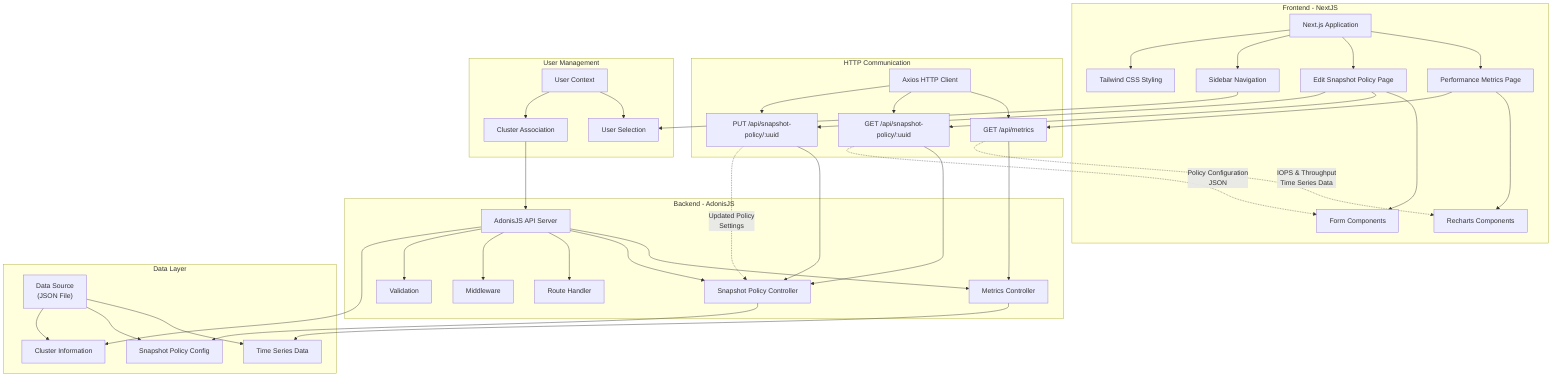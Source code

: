 graph TB
      subgraph "Frontend - NextJS"
          A[Next.js Application]
          A1[Performance Metrics Page]
          A2[Edit Snapshot Policy Page]
          A3[Sidebar Navigation]
          A4[Recharts Components]
          A5[Form Components]
          A6[Tailwind CSS Styling]

          A --> A1
          A --> A2
          A --> A3
          A1 --> A4
          A2 --> A5
          A --> A6
      end

      subgraph "HTTP Communication"
          B[Axios HTTP Client]
          B1[GET /api/metrics]
          B2[GET /api/snapshot-policy/:uuid]
          B3[PUT /api/snapshot-policy/:uuid]

          B --> B1
          B --> B2
          B --> B3
      end

      subgraph "Backend - AdonisJS"
          C[AdonisJS API Server]
          C1[Metrics Controller]
          C2[Snapshot Policy Controller]
          C3[Route Handler]
          C4[Middleware]
          C5[Validation]

          C --> C1
          C --> C2
          C --> C3
          C --> C4
          C --> C5
      end

      subgraph "Data Layer"
          D[Data Source<br/>#40;JSON File#41;]
          D1[Time Series Data]
          D2[Snapshot Policy Config]
          D3[Cluster Information]

          D --> D1
          D --> D2
          D --> D3

          
      end

      subgraph "User Management"
          F[User Context]
          F1[User Selection]
          F2[Cluster Association]

          F --> F1
          F --> F2
      end

      %% Frontend to Backend Communication
      A1 --> B1
      A2 --> B2
      A2 --> B3

      %% Backend API Endpoints
      B1 --> C1
      B2 --> C2
      B3 --> C2

      %% Backend to Data Layer
      C1 --> D1
      C2 --> D2
      C --> D3

      %% User Management
      A3 --> F1
      F2 --> C

      %% Data Flow Labels
      B1 -.->|"IOPS & Throughput<br/>Time Series Data"| A4
      B2 -.->|"Policy Configuration<br/>JSON"| A5
      B3 -.->|"Updated Policy<br/>Settings"| C2